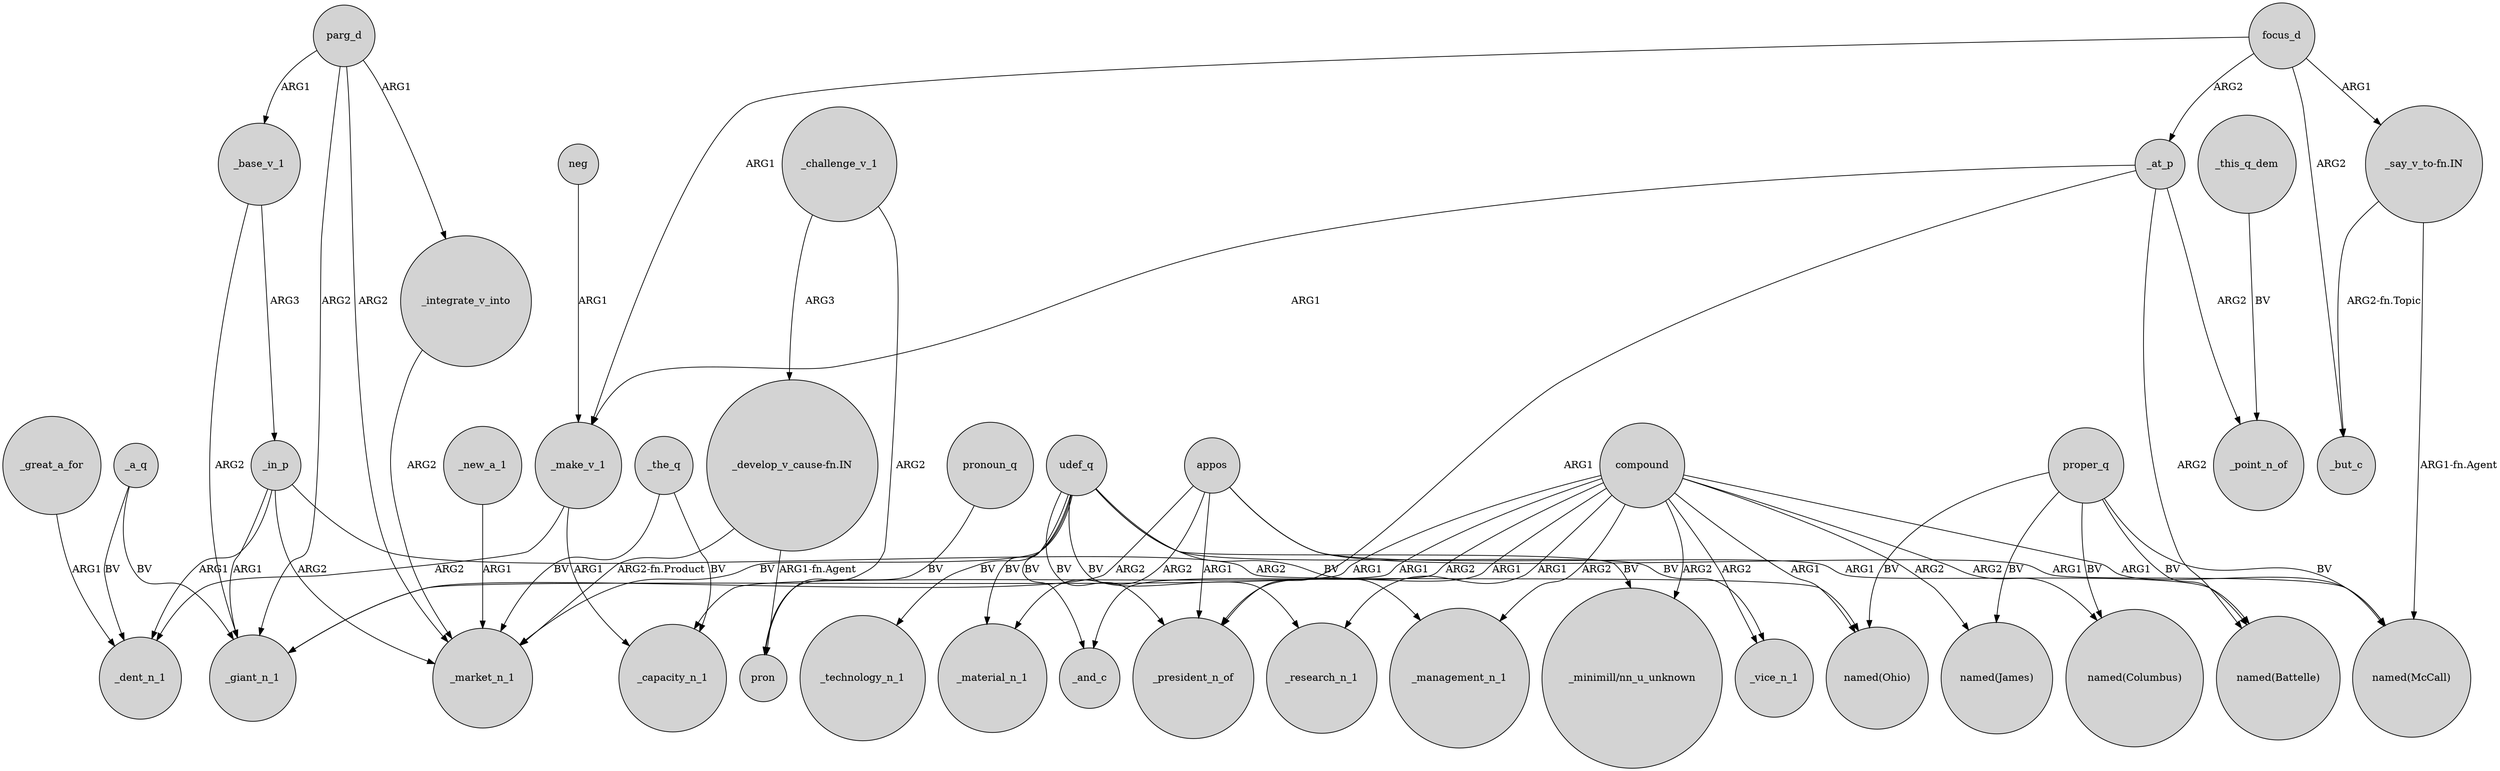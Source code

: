 digraph {
	node [shape=circle style=filled]
	compound -> "named(Ohio)" [label=ARG1]
	compound -> _capacity_n_1 [label=ARG1]
	_challenge_v_1 -> "_develop_v_cause-fn.IN" [label=ARG3]
	compound -> _vice_n_1 [label=ARG2]
	neg -> _make_v_1 [label=ARG1]
	appos -> _giant_n_1 [label=ARG2]
	parg_d -> _giant_n_1 [label=ARG2]
	_base_v_1 -> _giant_n_1 [label=ARG2]
	_in_p -> _giant_n_1 [label=ARG1]
	_at_p -> "named(Battelle)" [label=ARG2]
	appos -> _president_n_of [label=ARG1]
	compound -> _giant_n_1 [label=ARG1]
	_the_q -> _capacity_n_1 [label=BV]
	focus_d -> _make_v_1 [label=ARG1]
	_challenge_v_1 -> pron [label=ARG2]
	_great_a_for -> _dent_n_1 [label=ARG1]
	_make_v_1 -> _capacity_n_1 [label=ARG1]
	_a_q -> _giant_n_1 [label=BV]
	udef_q -> _research_n_1 [label=BV]
	compound -> "named(McCall)" [label=ARG1]
	compound -> "named(James)" [label=ARG2]
	compound -> _management_n_1 [label=ARG2]
	"_develop_v_cause-fn.IN" -> pron [label="ARG1-fn.Agent"]
	udef_q -> _market_n_1 [label=BV]
	focus_d -> _at_p [label=ARG2]
	udef_q -> _management_n_1 [label=BV]
	parg_d -> _integrate_v_into [label=ARG1]
	"_develop_v_cause-fn.IN" -> _market_n_1 [label="ARG2-fn.Product"]
	proper_q -> "named(McCall)" [label=BV]
	udef_q -> _vice_n_1 [label=BV]
	compound -> _research_n_1 [label=ARG1]
	_a_q -> _dent_n_1 [label=BV]
	_in_p -> "named(Ohio)" [label=ARG2]
	focus_d -> _but_c [label=ARG2]
	"_say_v_to-fn.IN" -> _but_c [label="ARG2-fn.Topic"]
	_this_q_dem -> _point_n_of [label=BV]
	parg_d -> _market_n_1 [label=ARG2]
	pronoun_q -> pron [label=BV]
	"_say_v_to-fn.IN" -> "named(McCall)" [label="ARG1-fn.Agent"]
	proper_q -> "named(Battelle)" [label=BV]
	compound -> _and_c [label=ARG2]
	compound -> "named(Columbus)" [label=ARG2]
	compound -> _president_n_of [label=ARG1]
	udef_q -> _president_n_of [label=BV]
	udef_q -> _material_n_1 [label=BV]
	_integrate_v_into -> _market_n_1 [label=ARG2]
	compound -> "_minimill/nn_u_unknown" [label=ARG2]
	_at_p -> _president_n_of [label=ARG1]
	appos -> "named(Battelle)" [label=ARG1]
	proper_q -> "named(James)" [label=BV]
	_base_v_1 -> _in_p [label=ARG3]
	_at_p -> _point_n_of [label=ARG2]
	udef_q -> "_minimill/nn_u_unknown" [label=BV]
	udef_q -> _technology_n_1 [label=BV]
	appos -> "named(McCall)" [label=ARG1]
	proper_q -> "named(Columbus)" [label=BV]
	proper_q -> "named(Ohio)" [label=BV]
	_in_p -> _market_n_1 [label=ARG2]
	parg_d -> _base_v_1 [label=ARG1]
	_the_q -> _market_n_1 [label=BV]
	udef_q -> _and_c [label=BV]
	_in_p -> _dent_n_1 [label=ARG1]
	_make_v_1 -> _dent_n_1 [label=ARG2]
	_at_p -> _make_v_1 [label=ARG1]
	appos -> _material_n_1 [label=ARG2]
	focus_d -> "_say_v_to-fn.IN" [label=ARG1]
	_new_a_1 -> _market_n_1 [label=ARG1]
}
